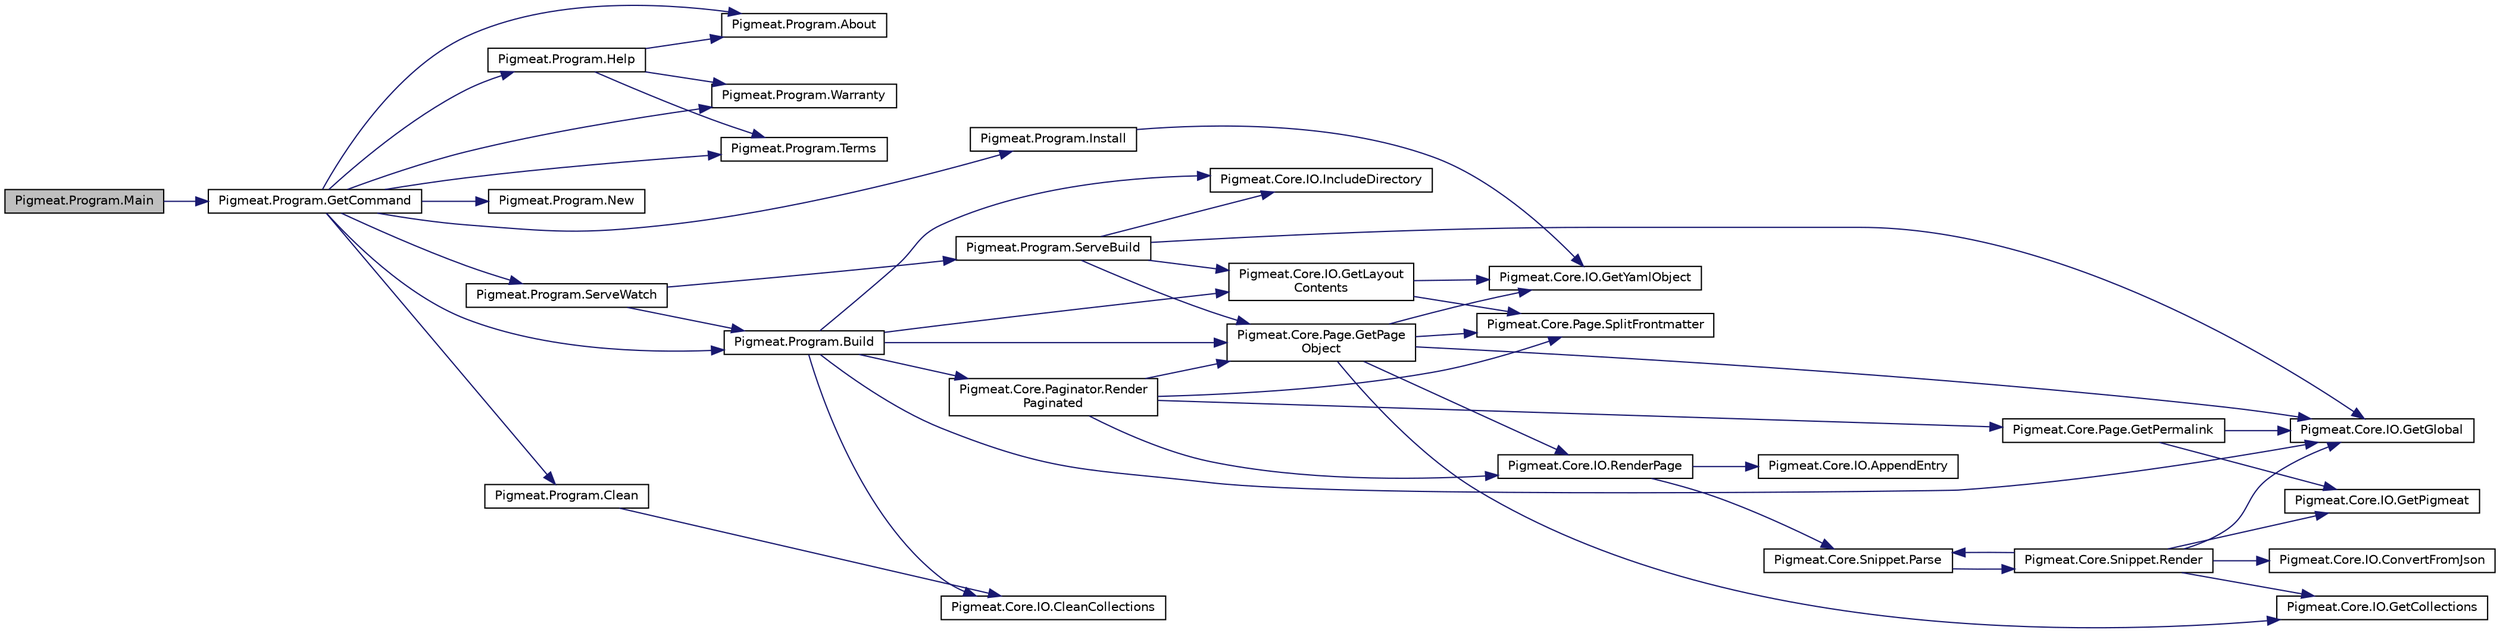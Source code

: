 digraph "Pigmeat.Program.Main"
{
  edge [fontname="Helvetica",fontsize="10",labelfontname="Helvetica",labelfontsize="10"];
  node [fontname="Helvetica",fontsize="10",shape=record];
  rankdir="LR";
  Node72 [label="Pigmeat.Program.Main",height=0.2,width=0.4,color="black", fillcolor="grey75", style="filled", fontcolor="black"];
  Node72 -> Node73 [color="midnightblue",fontsize="10",style="solid",fontname="Helvetica"];
  Node73 [label="Pigmeat.Program.GetCommand",height=0.2,width=0.4,color="black", fillcolor="white", style="filled",URL="$class_pigmeat_1_1_program.html#a813269f3c9466bddfa561c72eb56de4f",tooltip="Perform actions specified by command calls "];
  Node73 -> Node74 [color="midnightblue",fontsize="10",style="solid",fontname="Helvetica"];
  Node74 [label="Pigmeat.Program.Help",height=0.2,width=0.4,color="black", fillcolor="white", style="filled",URL="$class_pigmeat_1_1_program.html#a5ba96e069c0192950fa044954bca4647",tooltip="Show how to use the Pigmeat tool "];
  Node74 -> Node75 [color="midnightblue",fontsize="10",style="solid",fontname="Helvetica"];
  Node75 [label="Pigmeat.Program.About",height=0.2,width=0.4,color="black", fillcolor="white", style="filled",URL="$class_pigmeat_1_1_program.html#a9a8bd00e69ab494615e073f050ba2344",tooltip="Show authorship and license information regarding Pigmeat "];
  Node74 -> Node76 [color="midnightblue",fontsize="10",style="solid",fontname="Helvetica"];
  Node76 [label="Pigmeat.Program.Warranty",height=0.2,width=0.4,color="black", fillcolor="white", style="filled",URL="$class_pigmeat_1_1_program.html#a1dcbceceda4d4e696d8dbd07aa1bb036",tooltip="Output the warranty disclaimer per the GPL 3.0 license "];
  Node74 -> Node77 [color="midnightblue",fontsize="10",style="solid",fontname="Helvetica"];
  Node77 [label="Pigmeat.Program.Terms",height=0.2,width=0.4,color="black", fillcolor="white", style="filled",URL="$class_pigmeat_1_1_program.html#a8ef23dc63330befdb247d0ceac11f600",tooltip="Output the terms and conditions of the GPL 3.0 license "];
  Node73 -> Node78 [color="midnightblue",fontsize="10",style="solid",fontname="Helvetica"];
  Node78 [label="Pigmeat.Program.New",height=0.2,width=0.4,color="black", fillcolor="white", style="filled",URL="$class_pigmeat_1_1_program.html#a2b436b42fd7f2960d0c73c7fdf7fb444",tooltip="Create a barebones Pigmeat project "];
  Node73 -> Node79 [color="midnightblue",fontsize="10",style="solid",fontname="Helvetica"];
  Node79 [label="Pigmeat.Program.Build",height=0.2,width=0.4,color="black", fillcolor="white", style="filled",URL="$class_pigmeat_1_1_program.html#a878beaee804aea5645618e59b1a6d250",tooltip="The standard Pigmeat build process "];
  Node79 -> Node80 [color="midnightblue",fontsize="10",style="solid",fontname="Helvetica"];
  Node80 [label="Pigmeat.Core.IO.GetGlobal",height=0.2,width=0.4,color="black", fillcolor="white", style="filled",URL="$class_pigmeat_1_1_core_1_1_i_o.html#a8f84ec34a489ed4c83089b16308ddc7f",tooltip="Get file representing project&#39;s Global context "];
  Node79 -> Node81 [color="midnightblue",fontsize="10",style="solid",fontname="Helvetica"];
  Node81 [label="Pigmeat.Core.IO.GetLayout\lContents",height=0.2,width=0.4,color="black", fillcolor="white", style="filled",URL="$class_pigmeat_1_1_core_1_1_i_o.html#ae9cd73892daa23bdf19c9a229fe62b7b",tooltip="Get the contents of Layouts recursively "];
  Node81 -> Node82 [color="midnightblue",fontsize="10",style="solid",fontname="Helvetica"];
  Node82 [label="Pigmeat.Core.Page.SplitFrontmatter",height=0.2,width=0.4,color="black", fillcolor="white", style="filled",URL="$class_pigmeat_1_1_core_1_1_page.html#adeeba3432008a2b7718ad52c2e0ae058",tooltip="Gets the YAML of the frontmatter for a given page "];
  Node81 -> Node83 [color="midnightblue",fontsize="10",style="solid",fontname="Helvetica"];
  Node83 [label="Pigmeat.Core.IO.GetYamlObject",height=0.2,width=0.4,color="black", fillcolor="white", style="filled",URL="$class_pigmeat_1_1_core_1_1_i_o.html#a65785eb7263115da1c592b06597727f5",tooltip="Convert YAML data into JObject "];
  Node79 -> Node84 [color="midnightblue",fontsize="10",style="solid",fontname="Helvetica"];
  Node84 [label="Pigmeat.Core.Page.GetPage\lObject",height=0.2,width=0.4,color="black", fillcolor="white", style="filled",URL="$class_pigmeat_1_1_core_1_1_page.html#a3a2dee942bb7b2f763ce5d1caba4163d",tooltip="Parses a given page into a JObject "];
  Node84 -> Node82 [color="midnightblue",fontsize="10",style="solid",fontname="Helvetica"];
  Node84 -> Node83 [color="midnightblue",fontsize="10",style="solid",fontname="Helvetica"];
  Node84 -> Node80 [color="midnightblue",fontsize="10",style="solid",fontname="Helvetica"];
  Node84 -> Node85 [color="midnightblue",fontsize="10",style="solid",fontname="Helvetica"];
  Node85 [label="Pigmeat.Core.IO.GetCollections",height=0.2,width=0.4,color="black", fillcolor="white", style="filled",URL="$class_pigmeat_1_1_core_1_1_i_o.html#a95f27be3fb9f5fd7e668f903c4e1cfb4",tooltip="Create a JObject to merge with the Global context containing each collection&#39;s collection.json data "];
  Node84 -> Node86 [color="midnightblue",fontsize="10",style="solid",fontname="Helvetica"];
  Node86 [label="Pigmeat.Core.IO.RenderPage",height=0.2,width=0.4,color="black", fillcolor="white", style="filled",URL="$class_pigmeat_1_1_core_1_1_i_o.html#a60f49d31957620c308423cad19dbf5f6",tooltip="Take layout, place Markdig-parsed content in layout, evaluate includes, render with Scriban ..."];
  Node86 -> Node87 [color="midnightblue",fontsize="10",style="solid",fontname="Helvetica"];
  Node87 [label="Pigmeat.Core.Snippet.Parse",height=0.2,width=0.4,color="black", fillcolor="white", style="filled",URL="$class_pigmeat_1_1_core_1_1_snippet.html#a54ea5e1d3a8cd6308a1b1c9f01457146",tooltip="Parses through each {! snippet !} call in a page and evaluates them "];
  Node87 -> Node88 [color="midnightblue",fontsize="10",style="solid",fontname="Helvetica"];
  Node88 [label="Pigmeat.Core.Snippet.Render",height=0.2,width=0.4,color="black", fillcolor="white", style="filled",URL="$class_pigmeat_1_1_core_1_1_snippet.html#ac3dd182d3699b9997372e1baa768de2b",tooltip="Renders Snippets "];
  Node88 -> Node80 [color="midnightblue",fontsize="10",style="solid",fontname="Helvetica"];
  Node88 -> Node85 [color="midnightblue",fontsize="10",style="solid",fontname="Helvetica"];
  Node88 -> Node89 [color="midnightblue",fontsize="10",style="solid",fontname="Helvetica"];
  Node89 [label="Pigmeat.Core.IO.ConvertFromJson",height=0.2,width=0.4,color="black", fillcolor="white", style="filled",URL="$class_pigmeat_1_1_core_1_1_i_o.html#a821d02a0d3f636011b2dc0f8e8703e18",tooltip="Convert JObject to Scriban objects "];
  Node88 -> Node90 [color="midnightblue",fontsize="10",style="solid",fontname="Helvetica"];
  Node90 [label="Pigmeat.Core.IO.GetPigmeat",height=0.2,width=0.4,color="black", fillcolor="white", style="filled",URL="$class_pigmeat_1_1_core_1_1_i_o.html#ab52a010415630b7063180fd58759eab3",tooltip="Get JObject representing project&#39;s Pigmeat context "];
  Node88 -> Node87 [color="midnightblue",fontsize="10",style="solid",fontname="Helvetica"];
  Node86 -> Node91 [color="midnightblue",fontsize="10",style="solid",fontname="Helvetica"];
  Node91 [label="Pigmeat.Core.IO.AppendEntry",height=0.2,width=0.4,color="black", fillcolor="white", style="filled",URL="$class_pigmeat_1_1_core_1_1_i_o.html#a513be40f796bdadd8f6eb31f2446716a",tooltip="Adds JObject representations of pages in a collection to the collection&#39;s entries field in its collec..."];
  Node79 -> Node92 [color="midnightblue",fontsize="10",style="solid",fontname="Helvetica"];
  Node92 [label="Pigmeat.Core.Paginator.Render\lPaginated",height=0.2,width=0.4,color="black", fillcolor="white", style="filled",URL="$class_pigmeat_1_1_core_1_1_paginator.html#a38c0bfdf8bfe439eb2a3e58a638c823a",tooltip="Outputs a paginated version of a page (requires {{ page.paginate }} and {{ page.collection }}) ..."];
  Node92 -> Node84 [color="midnightblue",fontsize="10",style="solid",fontname="Helvetica"];
  Node92 -> Node82 [color="midnightblue",fontsize="10",style="solid",fontname="Helvetica"];
  Node92 -> Node93 [color="midnightblue",fontsize="10",style="solid",fontname="Helvetica"];
  Node93 [label="Pigmeat.Core.Page.GetPermalink",height=0.2,width=0.4,color="black", fillcolor="white", style="filled",URL="$class_pigmeat_1_1_core_1_1_page.html#a22b69a07b899c8d9825fb388357ce3b7",tooltip="Parses the permalink using given metadata to generate an output path "];
  Node93 -> Node80 [color="midnightblue",fontsize="10",style="solid",fontname="Helvetica"];
  Node93 -> Node90 [color="midnightblue",fontsize="10",style="solid",fontname="Helvetica"];
  Node92 -> Node86 [color="midnightblue",fontsize="10",style="solid",fontname="Helvetica"];
  Node79 -> Node94 [color="midnightblue",fontsize="10",style="solid",fontname="Helvetica"];
  Node94 [label="Pigmeat.Core.IO.IncludeDirectory",height=0.2,width=0.4,color="black", fillcolor="white", style="filled",URL="$class_pigmeat_1_1_core_1_1_i_o.html#ab8a3a50a1c1ae3b1183e298846b77abd",tooltip="Copy a directory recursively, for if in {{{ global.include }}} "];
  Node79 -> Node95 [color="midnightblue",fontsize="10",style="solid",fontname="Helvetica"];
  Node95 [label="Pigmeat.Core.IO.CleanCollections",height=0.2,width=0.4,color="black", fillcolor="white", style="filled",URL="$class_pigmeat_1_1_core_1_1_i_o.html#a0c35ca471821347e16cd0d36a4af6c2f",tooltip="Clean out the entries field in every collection.json file "];
  Node73 -> Node96 [color="midnightblue",fontsize="10",style="solid",fontname="Helvetica"];
  Node96 [label="Pigmeat.Program.ServeWatch",height=0.2,width=0.4,color="black", fillcolor="white", style="filled",URL="$class_pigmeat_1_1_program.html#a7fbef86d893429923099420b3748b826",tooltip="Watch the file system for changes (initial component of the serve command) "];
  Node96 -> Node79 [color="midnightblue",fontsize="10",style="solid",fontname="Helvetica"];
  Node96 -> Node97 [color="midnightblue",fontsize="10",style="solid",fontname="Helvetica"];
  Node97 [label="Pigmeat.Program.ServeBuild",height=0.2,width=0.4,color="black", fillcolor="white", style="filled",URL="$class_pigmeat_1_1_program.html#a196f0e133927e9c381295c4915ebdfb2",tooltip="Rebuild changed files (final component of the serve command) "];
  Node97 -> Node80 [color="midnightblue",fontsize="10",style="solid",fontname="Helvetica"];
  Node97 -> Node81 [color="midnightblue",fontsize="10",style="solid",fontname="Helvetica"];
  Node97 -> Node84 [color="midnightblue",fontsize="10",style="solid",fontname="Helvetica"];
  Node97 -> Node94 [color="midnightblue",fontsize="10",style="solid",fontname="Helvetica"];
  Node73 -> Node98 [color="midnightblue",fontsize="10",style="solid",fontname="Helvetica"];
  Node98 [label="Pigmeat.Program.Install",height=0.2,width=0.4,color="black", fillcolor="white", style="filled",URL="$class_pigmeat_1_1_program.html#a48e58e60d726bd462ea0d01e075fc3f1",tooltip="Install a Pigmeat theme "];
  Node98 -> Node83 [color="midnightblue",fontsize="10",style="solid",fontname="Helvetica"];
  Node73 -> Node99 [color="midnightblue",fontsize="10",style="solid",fontname="Helvetica"];
  Node99 [label="Pigmeat.Program.Clean",height=0.2,width=0.4,color="black", fillcolor="white", style="filled",URL="$class_pigmeat_1_1_program.html#aee7bf660974463ceba948a73238f6cbc",tooltip="Clean the Pigmeat output directory "];
  Node99 -> Node95 [color="midnightblue",fontsize="10",style="solid",fontname="Helvetica"];
  Node73 -> Node75 [color="midnightblue",fontsize="10",style="solid",fontname="Helvetica"];
  Node73 -> Node76 [color="midnightblue",fontsize="10",style="solid",fontname="Helvetica"];
  Node73 -> Node77 [color="midnightblue",fontsize="10",style="solid",fontname="Helvetica"];
}
